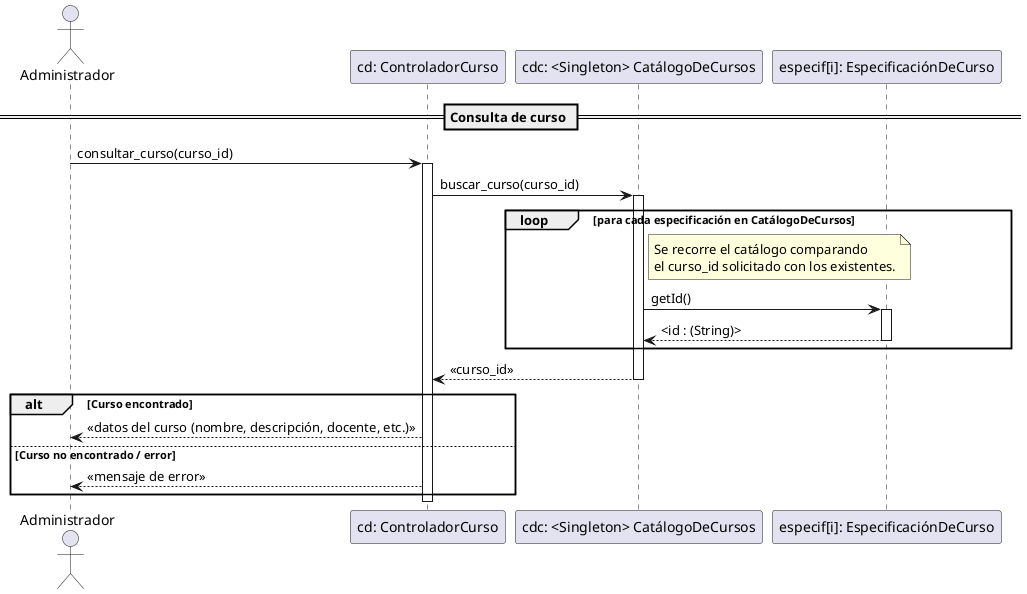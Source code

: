@startuml
actor Administrador

participant "cd: ControladorCurso" as CC
participant "cdc: <Singleton> CatálogoDeCursos" as Cat
participant "especif[i]: EspecificaciónDeCurso" as Esp

== Consulta de curso ==
Administrador -> CC : consultar_curso(curso_id)
activate CC

CC -> Cat : buscar_curso(curso_id)
activate Cat

loop para cada especificación en CatálogoDeCursos
    note right of Cat
        Se recorre el catálogo comparando 
        el curso_id solicitado con los existentes.
    end note
    Cat -> Esp : getId()
    activate Esp
    Esp --> Cat : <id : (String)>
    deactivate Esp
end

Cat --> CC : <<curso_id>> 
deactivate Cat

alt Curso encontrado
    CC --> Administrador : <<datos del curso (nombre, descripción, docente, etc.)>>
else Curso no encontrado / error
    CC --> Administrador : <<mensaje de error>>
end

deactivate CC
@enduml
